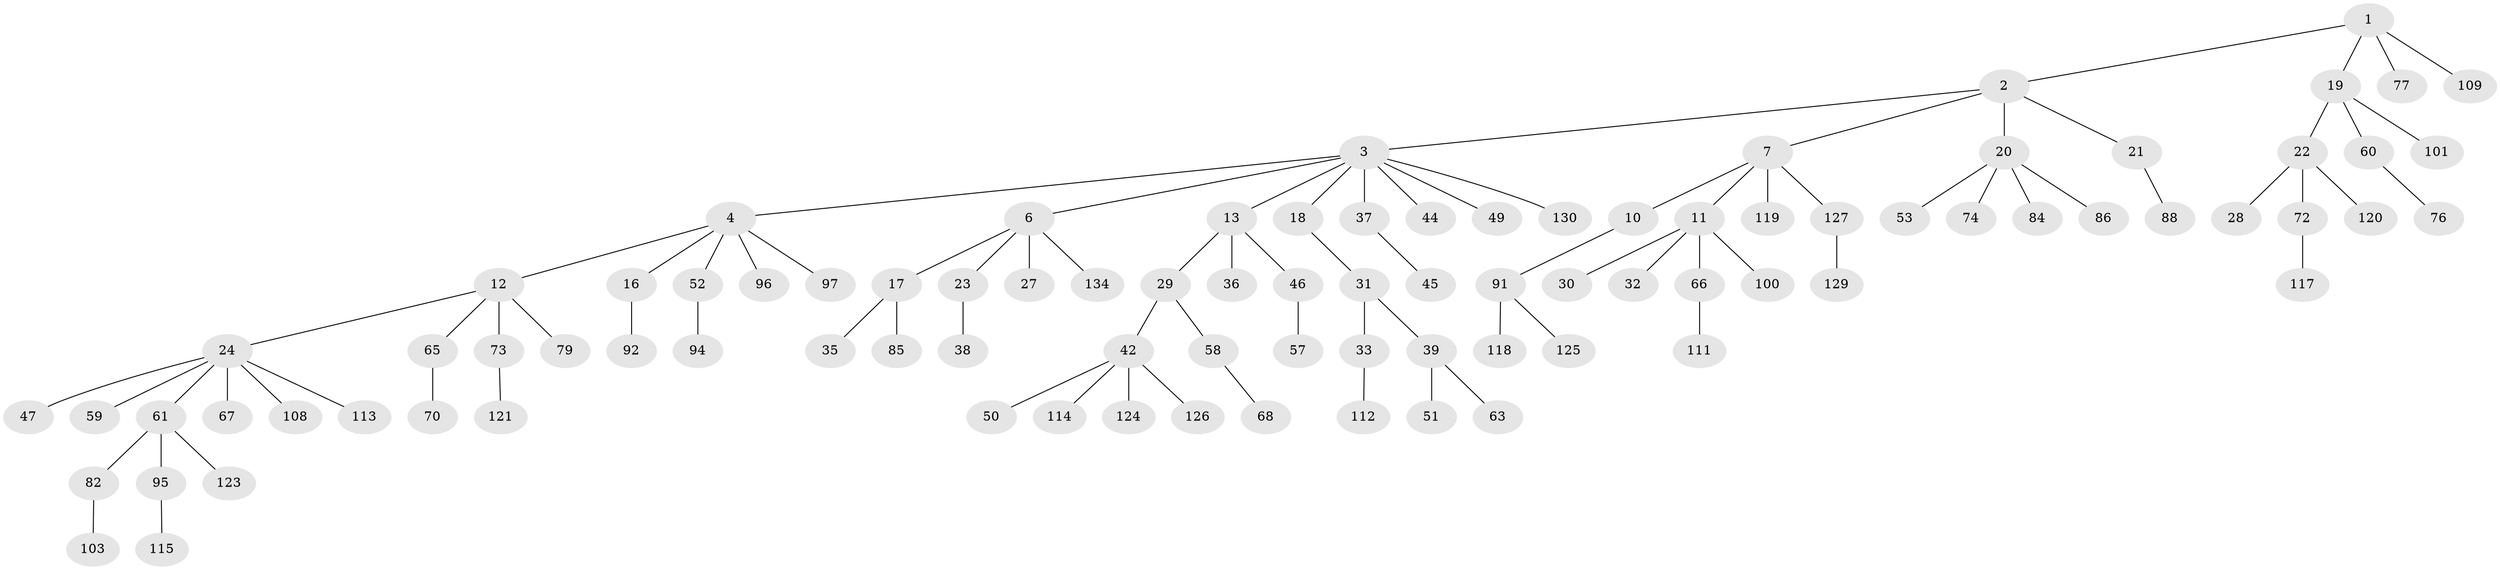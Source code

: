 // Generated by graph-tools (version 1.1) at 2025/52/02/27/25 19:52:11]
// undirected, 92 vertices, 91 edges
graph export_dot {
graph [start="1"]
  node [color=gray90,style=filled];
  1 [super="+41"];
  2 [super="+5"];
  3 [super="+9"];
  4 [super="+8"];
  6 [super="+14"];
  7 [super="+40"];
  10 [super="+80"];
  11 [super="+25"];
  12 [super="+15"];
  13 [super="+69"];
  16 [super="+64"];
  17 [super="+54"];
  18 [super="+81"];
  19 [super="+55"];
  20 [super="+26"];
  21;
  22 [super="+48"];
  23 [super="+107"];
  24 [super="+34"];
  27 [super="+62"];
  28;
  29 [super="+75"];
  30 [super="+133"];
  31 [super="+87"];
  32;
  33 [super="+104"];
  35;
  36;
  37;
  38;
  39 [super="+71"];
  42 [super="+43"];
  44 [super="+116"];
  45;
  46 [super="+90"];
  47;
  49 [super="+98"];
  50;
  51;
  52 [super="+56"];
  53;
  57 [super="+83"];
  58;
  59;
  60;
  61 [super="+78"];
  63;
  65 [super="+99"];
  66 [super="+93"];
  67 [super="+135"];
  68 [super="+89"];
  70;
  72;
  73;
  74;
  76;
  77;
  79;
  82 [super="+102"];
  84;
  85;
  86;
  88;
  91 [super="+106"];
  92 [super="+110"];
  94;
  95;
  96;
  97;
  100;
  101;
  103 [super="+105"];
  108 [super="+128"];
  109;
  111;
  112;
  113;
  114;
  115;
  117 [super="+122"];
  118 [super="+131"];
  119;
  120;
  121;
  123;
  124;
  125;
  126;
  127;
  129 [super="+132"];
  130;
  134;
  1 -- 2;
  1 -- 19;
  1 -- 109;
  1 -- 77;
  2 -- 3;
  2 -- 20;
  2 -- 21;
  2 -- 7;
  3 -- 4;
  3 -- 6;
  3 -- 13;
  3 -- 18;
  3 -- 49;
  3 -- 130;
  3 -- 37;
  3 -- 44;
  4 -- 12;
  4 -- 16;
  4 -- 52;
  4 -- 96;
  4 -- 97;
  6 -- 134;
  6 -- 17;
  6 -- 27;
  6 -- 23;
  7 -- 10;
  7 -- 11;
  7 -- 119;
  7 -- 127;
  10 -- 91;
  11 -- 30;
  11 -- 66;
  11 -- 32;
  11 -- 100;
  12 -- 24;
  12 -- 65;
  12 -- 73;
  12 -- 79;
  13 -- 29;
  13 -- 36;
  13 -- 46;
  16 -- 92;
  17 -- 35;
  17 -- 85;
  18 -- 31;
  19 -- 22;
  19 -- 60;
  19 -- 101;
  20 -- 53;
  20 -- 84;
  20 -- 86;
  20 -- 74;
  21 -- 88;
  22 -- 28;
  22 -- 72;
  22 -- 120;
  23 -- 38;
  24 -- 59;
  24 -- 108;
  24 -- 113;
  24 -- 67;
  24 -- 61;
  24 -- 47;
  29 -- 42;
  29 -- 58;
  31 -- 33;
  31 -- 39;
  33 -- 112;
  37 -- 45;
  39 -- 51;
  39 -- 63;
  42 -- 124;
  42 -- 126;
  42 -- 50;
  42 -- 114;
  46 -- 57;
  52 -- 94;
  58 -- 68;
  60 -- 76;
  61 -- 82;
  61 -- 95;
  61 -- 123;
  65 -- 70;
  66 -- 111;
  72 -- 117;
  73 -- 121;
  82 -- 103;
  91 -- 118;
  91 -- 125;
  95 -- 115;
  127 -- 129;
}
